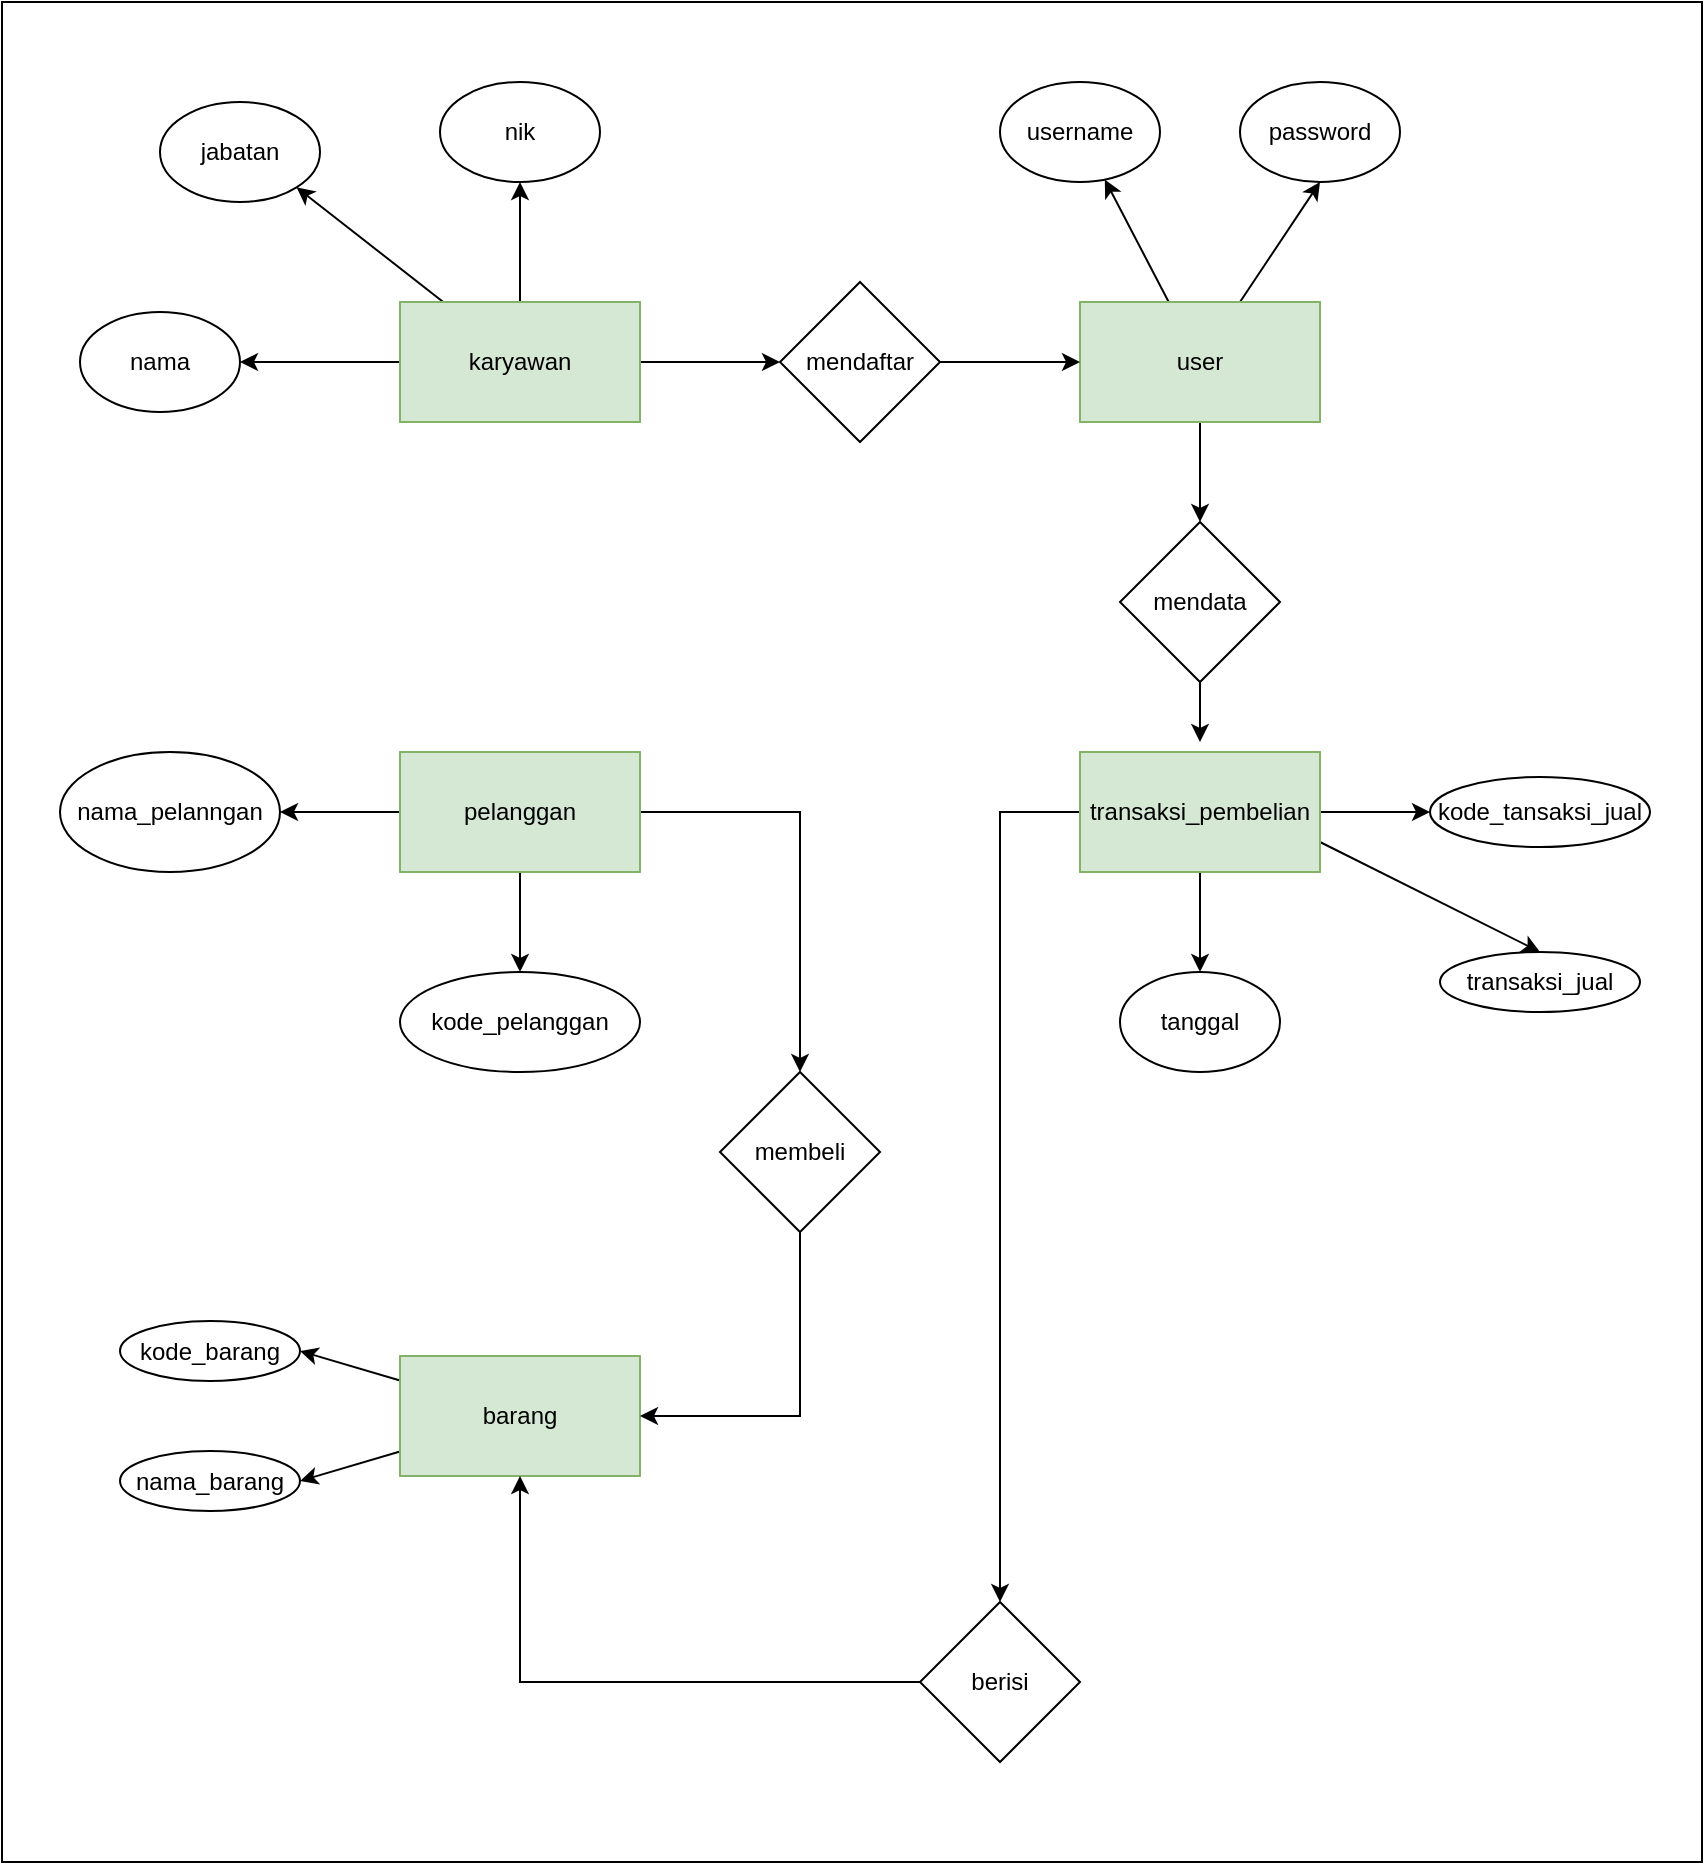 <mxfile version="20.2.8" type="github">
  <diagram id="R2lEEEUBdFMjLlhIrx00" name="Page-1">
    <mxGraphModel dx="1578" dy="791" grid="1" gridSize="10" guides="1" tooltips="1" connect="1" arrows="1" fold="1" page="1" pageScale="1" pageWidth="850" pageHeight="1100" math="0" shadow="0" extFonts="Permanent Marker^https://fonts.googleapis.com/css?family=Permanent+Marker">
      <root>
        <mxCell id="0" />
        <mxCell id="1" parent="0" />
        <mxCell id="De6JqjMIoli-sQPpnktw-52" value="" style="rounded=0;whiteSpace=wrap;html=1;" vertex="1" parent="1">
          <mxGeometry width="850" height="930" as="geometry" />
        </mxCell>
        <mxCell id="De6JqjMIoli-sQPpnktw-12" style="edgeStyle=none;rounded=0;orthogonalLoop=1;jettySize=auto;html=1;exitX=0;exitY=0.5;exitDx=0;exitDy=0;entryX=1;entryY=0.5;entryDx=0;entryDy=0;strokeColor=default;" edge="1" parent="1" source="De6JqjMIoli-sQPpnktw-1" target="De6JqjMIoli-sQPpnktw-3">
          <mxGeometry relative="1" as="geometry" />
        </mxCell>
        <mxCell id="De6JqjMIoli-sQPpnktw-13" style="edgeStyle=none;rounded=0;orthogonalLoop=1;jettySize=auto;html=1;exitX=0.5;exitY=0;exitDx=0;exitDy=0;entryX=0.5;entryY=1;entryDx=0;entryDy=0;strokeColor=default;" edge="1" parent="1" source="De6JqjMIoli-sQPpnktw-1" target="De6JqjMIoli-sQPpnktw-2">
          <mxGeometry relative="1" as="geometry" />
        </mxCell>
        <mxCell id="De6JqjMIoli-sQPpnktw-14" style="edgeStyle=none;rounded=0;orthogonalLoop=1;jettySize=auto;html=1;entryX=1;entryY=1;entryDx=0;entryDy=0;strokeColor=default;" edge="1" parent="1" source="De6JqjMIoli-sQPpnktw-1" target="De6JqjMIoli-sQPpnktw-4">
          <mxGeometry relative="1" as="geometry" />
        </mxCell>
        <mxCell id="De6JqjMIoli-sQPpnktw-36" style="edgeStyle=none;rounded=0;orthogonalLoop=1;jettySize=auto;html=1;exitX=1;exitY=0.5;exitDx=0;exitDy=0;entryX=0;entryY=0.5;entryDx=0;entryDy=0;strokeColor=default;" edge="1" parent="1" source="De6JqjMIoli-sQPpnktw-1" target="De6JqjMIoli-sQPpnktw-35">
          <mxGeometry relative="1" as="geometry" />
        </mxCell>
        <mxCell id="De6JqjMIoli-sQPpnktw-1" value="karyawan" style="rounded=0;whiteSpace=wrap;html=1;fillColor=#d5e8d4;strokeColor=#82b366;" vertex="1" parent="1">
          <mxGeometry x="199" y="150" width="120" height="60" as="geometry" />
        </mxCell>
        <mxCell id="De6JqjMIoli-sQPpnktw-2" value="nik" style="ellipse;whiteSpace=wrap;html=1;" vertex="1" parent="1">
          <mxGeometry x="219" y="40" width="80" height="50" as="geometry" />
        </mxCell>
        <mxCell id="De6JqjMIoli-sQPpnktw-3" value="nama" style="ellipse;whiteSpace=wrap;html=1;" vertex="1" parent="1">
          <mxGeometry x="39" y="155" width="80" height="50" as="geometry" />
        </mxCell>
        <mxCell id="De6JqjMIoli-sQPpnktw-4" value="jabatan" style="ellipse;whiteSpace=wrap;html=1;" vertex="1" parent="1">
          <mxGeometry x="79" y="50" width="80" height="50" as="geometry" />
        </mxCell>
        <mxCell id="De6JqjMIoli-sQPpnktw-18" style="edgeStyle=none;rounded=0;orthogonalLoop=1;jettySize=auto;html=1;entryX=1;entryY=0.5;entryDx=0;entryDy=0;strokeColor=default;" edge="1" parent="1" source="De6JqjMIoli-sQPpnktw-15" target="De6JqjMIoli-sQPpnktw-16">
          <mxGeometry relative="1" as="geometry" />
        </mxCell>
        <mxCell id="De6JqjMIoli-sQPpnktw-19" style="edgeStyle=none;rounded=0;orthogonalLoop=1;jettySize=auto;html=1;exitX=0.5;exitY=1;exitDx=0;exitDy=0;entryX=0.5;entryY=0;entryDx=0;entryDy=0;strokeColor=default;" edge="1" parent="1" source="De6JqjMIoli-sQPpnktw-15" target="De6JqjMIoli-sQPpnktw-17">
          <mxGeometry relative="1" as="geometry" />
        </mxCell>
        <mxCell id="De6JqjMIoli-sQPpnktw-47" style="edgeStyle=none;rounded=0;orthogonalLoop=1;jettySize=auto;html=1;strokeColor=default;" edge="1" parent="1" source="De6JqjMIoli-sQPpnktw-15" target="De6JqjMIoli-sQPpnktw-46">
          <mxGeometry relative="1" as="geometry">
            <Array as="points">
              <mxPoint x="399" y="405" />
            </Array>
          </mxGeometry>
        </mxCell>
        <mxCell id="De6JqjMIoli-sQPpnktw-15" value="pelanggan" style="rounded=0;whiteSpace=wrap;html=1;fillColor=#d5e8d4;strokeColor=#82b366;" vertex="1" parent="1">
          <mxGeometry x="199" y="375" width="120" height="60" as="geometry" />
        </mxCell>
        <mxCell id="De6JqjMIoli-sQPpnktw-16" value="nama_pelanngan" style="ellipse;whiteSpace=wrap;html=1;" vertex="1" parent="1">
          <mxGeometry x="29" y="375" width="110" height="60" as="geometry" />
        </mxCell>
        <mxCell id="De6JqjMIoli-sQPpnktw-17" value="kode_pelanggan" style="ellipse;whiteSpace=wrap;html=1;" vertex="1" parent="1">
          <mxGeometry x="199" y="485" width="120" height="50" as="geometry" />
        </mxCell>
        <mxCell id="De6JqjMIoli-sQPpnktw-23" style="edgeStyle=none;rounded=0;orthogonalLoop=1;jettySize=auto;html=1;strokeColor=default;" edge="1" parent="1" source="De6JqjMIoli-sQPpnktw-20" target="De6JqjMIoli-sQPpnktw-21">
          <mxGeometry relative="1" as="geometry" />
        </mxCell>
        <mxCell id="De6JqjMIoli-sQPpnktw-24" style="edgeStyle=none;rounded=0;orthogonalLoop=1;jettySize=auto;html=1;entryX=0.5;entryY=1;entryDx=0;entryDy=0;strokeColor=default;" edge="1" parent="1" source="De6JqjMIoli-sQPpnktw-20" target="De6JqjMIoli-sQPpnktw-22">
          <mxGeometry relative="1" as="geometry" />
        </mxCell>
        <mxCell id="De6JqjMIoli-sQPpnktw-42" style="edgeStyle=none;rounded=0;orthogonalLoop=1;jettySize=auto;html=1;entryX=0.5;entryY=0;entryDx=0;entryDy=0;strokeColor=default;" edge="1" parent="1" source="De6JqjMIoli-sQPpnktw-20" target="De6JqjMIoli-sQPpnktw-41">
          <mxGeometry relative="1" as="geometry" />
        </mxCell>
        <mxCell id="De6JqjMIoli-sQPpnktw-20" value="user" style="rounded=0;whiteSpace=wrap;html=1;fillColor=#d5e8d4;strokeColor=#82b366;" vertex="1" parent="1">
          <mxGeometry x="539" y="150" width="120" height="60" as="geometry" />
        </mxCell>
        <mxCell id="De6JqjMIoli-sQPpnktw-21" value="username" style="ellipse;whiteSpace=wrap;html=1;" vertex="1" parent="1">
          <mxGeometry x="499" y="40" width="80" height="50" as="geometry" />
        </mxCell>
        <mxCell id="De6JqjMIoli-sQPpnktw-22" value="password" style="ellipse;whiteSpace=wrap;html=1;" vertex="1" parent="1">
          <mxGeometry x="619" y="40" width="80" height="50" as="geometry" />
        </mxCell>
        <mxCell id="De6JqjMIoli-sQPpnktw-29" style="edgeStyle=none;rounded=0;orthogonalLoop=1;jettySize=auto;html=1;entryX=0;entryY=0.5;entryDx=0;entryDy=0;strokeColor=default;" edge="1" parent="1" source="De6JqjMIoli-sQPpnktw-25" target="De6JqjMIoli-sQPpnktw-27">
          <mxGeometry relative="1" as="geometry" />
        </mxCell>
        <mxCell id="De6JqjMIoli-sQPpnktw-30" style="edgeStyle=none;rounded=0;orthogonalLoop=1;jettySize=auto;html=1;entryX=0.5;entryY=0;entryDx=0;entryDy=0;strokeColor=default;" edge="1" parent="1" source="De6JqjMIoli-sQPpnktw-25" target="De6JqjMIoli-sQPpnktw-26">
          <mxGeometry relative="1" as="geometry" />
        </mxCell>
        <mxCell id="De6JqjMIoli-sQPpnktw-31" style="edgeStyle=none;rounded=0;orthogonalLoop=1;jettySize=auto;html=1;exitX=1;exitY=0.75;exitDx=0;exitDy=0;entryX=0.5;entryY=0;entryDx=0;entryDy=0;strokeColor=default;" edge="1" parent="1" source="De6JqjMIoli-sQPpnktw-25" target="De6JqjMIoli-sQPpnktw-28">
          <mxGeometry relative="1" as="geometry" />
        </mxCell>
        <mxCell id="De6JqjMIoli-sQPpnktw-50" style="edgeStyle=none;rounded=0;orthogonalLoop=1;jettySize=auto;html=1;exitX=0;exitY=0.5;exitDx=0;exitDy=0;entryX=0.5;entryY=0;entryDx=0;entryDy=0;strokeColor=default;" edge="1" parent="1" source="De6JqjMIoli-sQPpnktw-25" target="De6JqjMIoli-sQPpnktw-49">
          <mxGeometry relative="1" as="geometry">
            <Array as="points">
              <mxPoint x="499" y="405" />
            </Array>
          </mxGeometry>
        </mxCell>
        <mxCell id="De6JqjMIoli-sQPpnktw-25" value="transaksi_pembelian" style="rounded=0;whiteSpace=wrap;html=1;fillColor=#d5e8d4;strokeColor=#82b366;" vertex="1" parent="1">
          <mxGeometry x="539" y="375" width="120" height="60" as="geometry" />
        </mxCell>
        <mxCell id="De6JqjMIoli-sQPpnktw-26" value="tanggal" style="ellipse;whiteSpace=wrap;html=1;" vertex="1" parent="1">
          <mxGeometry x="559" y="485" width="80" height="50" as="geometry" />
        </mxCell>
        <mxCell id="De6JqjMIoli-sQPpnktw-27" value="kode_tansaksi_jual" style="ellipse;whiteSpace=wrap;html=1;" vertex="1" parent="1">
          <mxGeometry x="714" y="387.5" width="110" height="35" as="geometry" />
        </mxCell>
        <mxCell id="De6JqjMIoli-sQPpnktw-28" value="transaksi_jual" style="ellipse;whiteSpace=wrap;html=1;" vertex="1" parent="1">
          <mxGeometry x="719" y="475" width="100" height="30" as="geometry" />
        </mxCell>
        <mxCell id="De6JqjMIoli-sQPpnktw-44" style="edgeStyle=none;rounded=0;orthogonalLoop=1;jettySize=auto;html=1;entryX=1;entryY=0.5;entryDx=0;entryDy=0;strokeColor=default;" edge="1" parent="1" source="De6JqjMIoli-sQPpnktw-32" target="De6JqjMIoli-sQPpnktw-34">
          <mxGeometry relative="1" as="geometry" />
        </mxCell>
        <mxCell id="De6JqjMIoli-sQPpnktw-45" style="edgeStyle=none;rounded=0;orthogonalLoop=1;jettySize=auto;html=1;entryX=1;entryY=0.5;entryDx=0;entryDy=0;strokeColor=default;" edge="1" parent="1" source="De6JqjMIoli-sQPpnktw-32" target="De6JqjMIoli-sQPpnktw-33">
          <mxGeometry relative="1" as="geometry" />
        </mxCell>
        <mxCell id="De6JqjMIoli-sQPpnktw-32" value="barang" style="rounded=0;whiteSpace=wrap;html=1;fillColor=#d5e8d4;strokeColor=#82b366;" vertex="1" parent="1">
          <mxGeometry x="199" y="677" width="120" height="60" as="geometry" />
        </mxCell>
        <mxCell id="De6JqjMIoli-sQPpnktw-33" value="kode_barang" style="ellipse;whiteSpace=wrap;html=1;" vertex="1" parent="1">
          <mxGeometry x="59" y="659.5" width="90" height="30" as="geometry" />
        </mxCell>
        <mxCell id="De6JqjMIoli-sQPpnktw-34" value="nama_barang" style="ellipse;whiteSpace=wrap;html=1;" vertex="1" parent="1">
          <mxGeometry x="59" y="724.5" width="90" height="30" as="geometry" />
        </mxCell>
        <mxCell id="De6JqjMIoli-sQPpnktw-37" style="edgeStyle=none;rounded=0;orthogonalLoop=1;jettySize=auto;html=1;exitX=1;exitY=0.5;exitDx=0;exitDy=0;entryX=0;entryY=0.5;entryDx=0;entryDy=0;strokeColor=default;" edge="1" parent="1" source="De6JqjMIoli-sQPpnktw-35" target="De6JqjMIoli-sQPpnktw-20">
          <mxGeometry relative="1" as="geometry" />
        </mxCell>
        <mxCell id="De6JqjMIoli-sQPpnktw-35" value="mendaftar" style="rhombus;whiteSpace=wrap;html=1;" vertex="1" parent="1">
          <mxGeometry x="389" y="140" width="80" height="80" as="geometry" />
        </mxCell>
        <mxCell id="De6JqjMIoli-sQPpnktw-43" style="edgeStyle=none;rounded=0;orthogonalLoop=1;jettySize=auto;html=1;strokeColor=default;" edge="1" parent="1" source="De6JqjMIoli-sQPpnktw-41">
          <mxGeometry relative="1" as="geometry">
            <mxPoint x="599" y="370" as="targetPoint" />
          </mxGeometry>
        </mxCell>
        <mxCell id="De6JqjMIoli-sQPpnktw-41" value="mendata" style="rhombus;whiteSpace=wrap;html=1;" vertex="1" parent="1">
          <mxGeometry x="559" y="260" width="80" height="80" as="geometry" />
        </mxCell>
        <mxCell id="De6JqjMIoli-sQPpnktw-48" style="edgeStyle=none;rounded=0;orthogonalLoop=1;jettySize=auto;html=1;entryX=1;entryY=0.5;entryDx=0;entryDy=0;strokeColor=default;" edge="1" parent="1" source="De6JqjMIoli-sQPpnktw-46" target="De6JqjMIoli-sQPpnktw-32">
          <mxGeometry relative="1" as="geometry">
            <Array as="points">
              <mxPoint x="399" y="707" />
            </Array>
          </mxGeometry>
        </mxCell>
        <mxCell id="De6JqjMIoli-sQPpnktw-46" value="membeli" style="rhombus;whiteSpace=wrap;html=1;" vertex="1" parent="1">
          <mxGeometry x="359" y="535" width="80" height="80" as="geometry" />
        </mxCell>
        <mxCell id="De6JqjMIoli-sQPpnktw-51" style="edgeStyle=none;rounded=0;orthogonalLoop=1;jettySize=auto;html=1;entryX=0.5;entryY=1;entryDx=0;entryDy=0;strokeColor=default;" edge="1" parent="1" source="De6JqjMIoli-sQPpnktw-49" target="De6JqjMIoli-sQPpnktw-32">
          <mxGeometry relative="1" as="geometry">
            <Array as="points">
              <mxPoint x="259" y="840" />
            </Array>
          </mxGeometry>
        </mxCell>
        <mxCell id="De6JqjMIoli-sQPpnktw-49" value="berisi" style="rhombus;whiteSpace=wrap;html=1;" vertex="1" parent="1">
          <mxGeometry x="459" y="800" width="80" height="80" as="geometry" />
        </mxCell>
      </root>
    </mxGraphModel>
  </diagram>
</mxfile>

